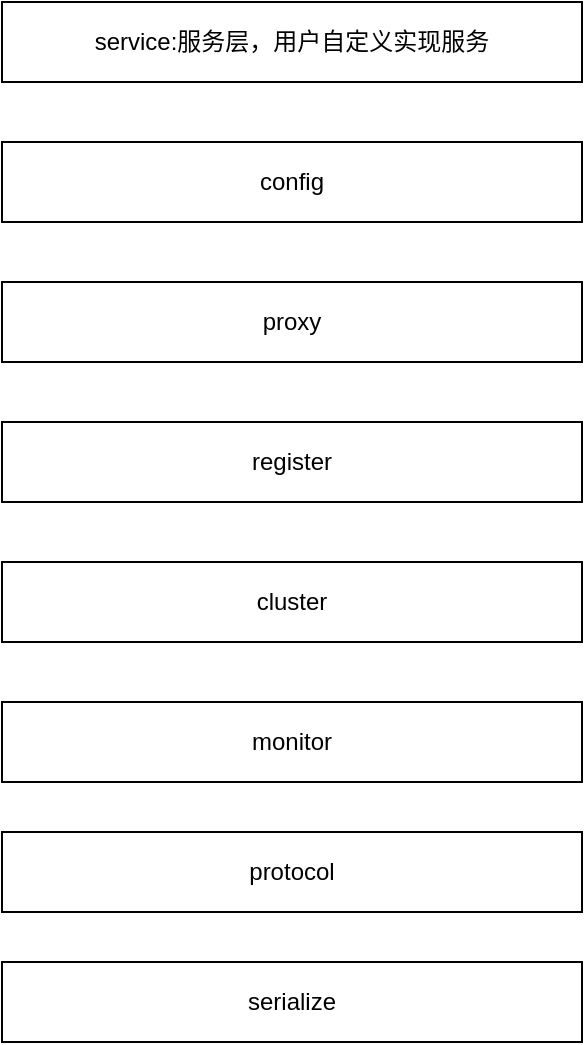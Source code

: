 <mxfile version="15.2.7" type="device"><diagram id="5-olzjtkdYwo6oXC9HOH" name="第 1 页"><mxGraphModel dx="1086" dy="806" grid="1" gridSize="10" guides="1" tooltips="1" connect="1" arrows="1" fold="1" page="1" pageScale="1" pageWidth="827" pageHeight="1169" math="0" shadow="0"><root><mxCell id="0"/><mxCell id="1" parent="0"/><mxCell id="DJBdEdvhzayPhZku7DPS-1" value="service:服务层，用户自定义实现服务" style="rounded=0;whiteSpace=wrap;html=1;" vertex="1" parent="1"><mxGeometry x="260" y="130" width="290" height="40" as="geometry"/></mxCell><mxCell id="DJBdEdvhzayPhZku7DPS-3" value="config" style="rounded=0;whiteSpace=wrap;html=1;" vertex="1" parent="1"><mxGeometry x="260" y="200" width="290" height="40" as="geometry"/></mxCell><mxCell id="DJBdEdvhzayPhZku7DPS-4" value="proxy" style="rounded=0;whiteSpace=wrap;html=1;" vertex="1" parent="1"><mxGeometry x="260" y="270" width="290" height="40" as="geometry"/></mxCell><mxCell id="DJBdEdvhzayPhZku7DPS-5" value="register" style="rounded=0;whiteSpace=wrap;html=1;" vertex="1" parent="1"><mxGeometry x="260" y="340" width="290" height="40" as="geometry"/></mxCell><mxCell id="DJBdEdvhzayPhZku7DPS-6" value="cluster" style="rounded=0;whiteSpace=wrap;html=1;" vertex="1" parent="1"><mxGeometry x="260" y="410" width="290" height="40" as="geometry"/></mxCell><mxCell id="DJBdEdvhzayPhZku7DPS-7" value="monitor" style="rounded=0;whiteSpace=wrap;html=1;" vertex="1" parent="1"><mxGeometry x="260" y="480" width="290" height="40" as="geometry"/></mxCell><mxCell id="DJBdEdvhzayPhZku7DPS-8" value="protocol" style="rounded=0;whiteSpace=wrap;html=1;" vertex="1" parent="1"><mxGeometry x="260" y="545" width="290" height="40" as="geometry"/></mxCell><mxCell id="DJBdEdvhzayPhZku7DPS-9" value="serialize" style="rounded=0;whiteSpace=wrap;html=1;" vertex="1" parent="1"><mxGeometry x="260" y="610" width="290" height="40" as="geometry"/></mxCell></root></mxGraphModel></diagram></mxfile>